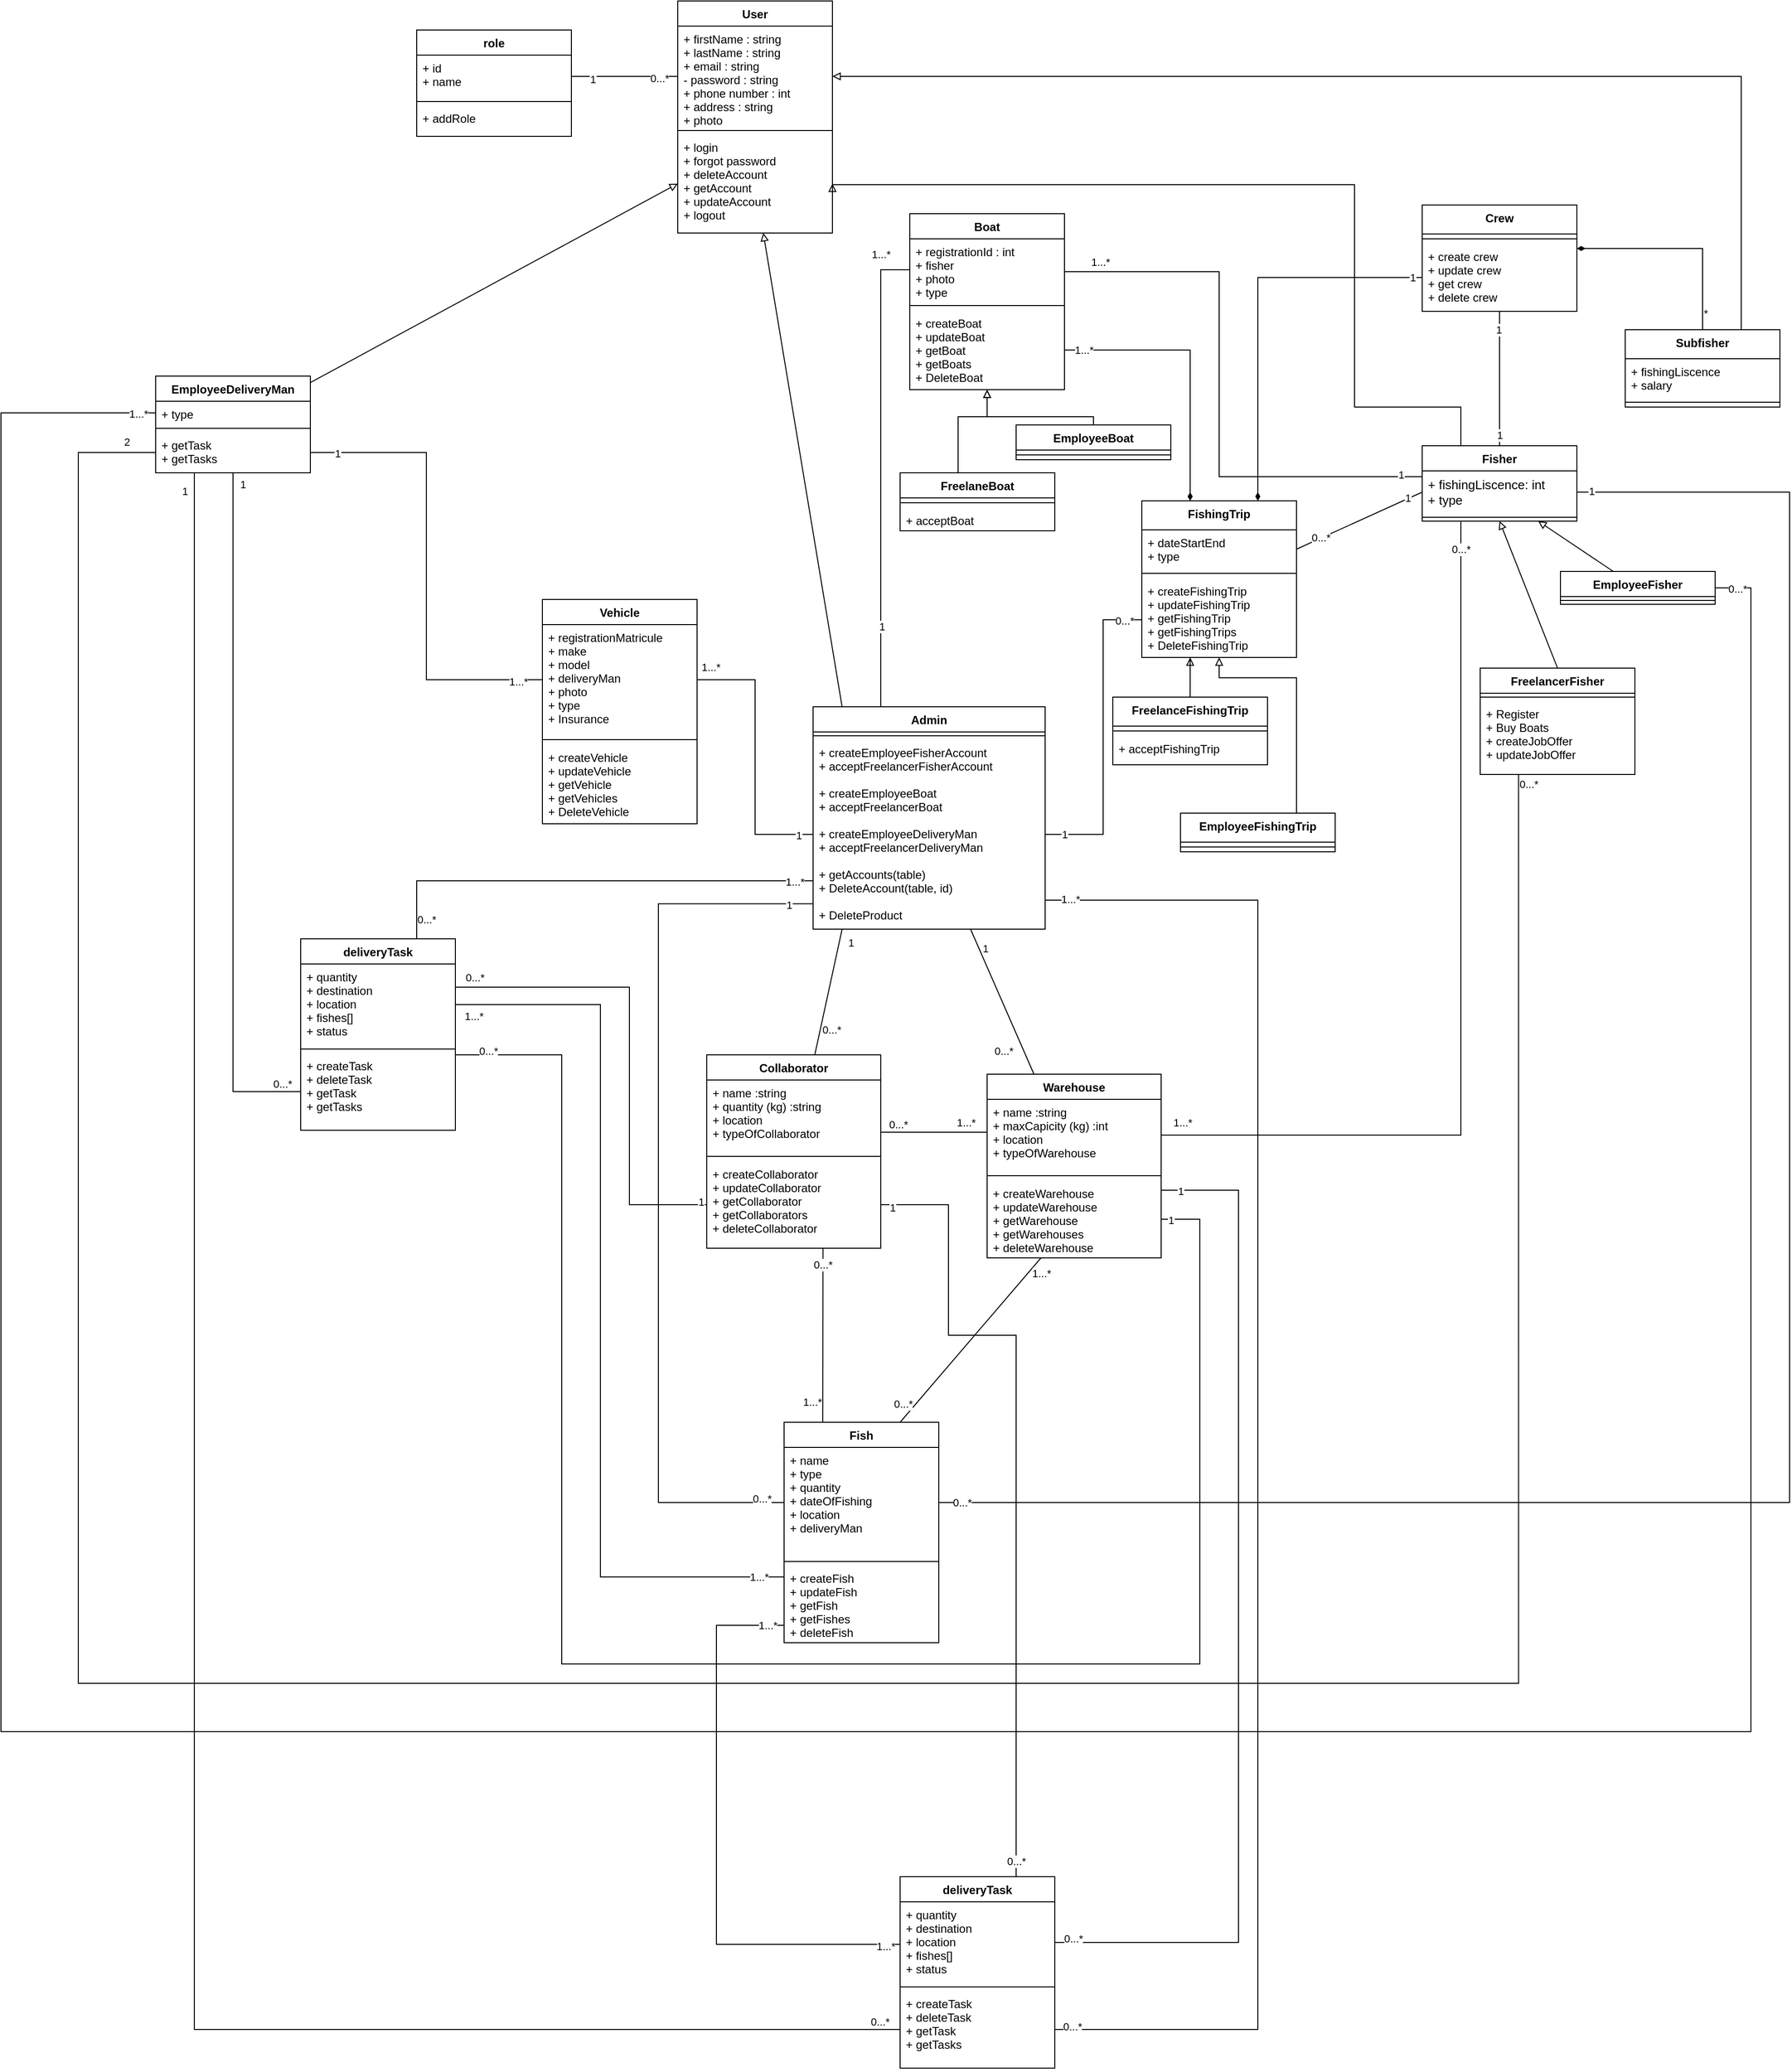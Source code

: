 <mxfile version="21.0.4" type="device"><diagram id="rtPBVK-4i9Te7z9ESPVo" name="Page-1"><mxGraphModel dx="1951" dy="2841" grid="1" gridSize="10" guides="1" tooltips="1" connect="1" arrows="1" fold="1" page="1" pageScale="1" pageWidth="850" pageHeight="1100" math="0" shadow="0"><root><mxCell id="0"/><mxCell id="1" parent="0"/><mxCell id="hC7uEPCW2UwvnSDhNTFG-4" style="rounded=0;orthogonalLoop=1;jettySize=auto;html=1;exitX=0.25;exitY=0;exitDx=0;exitDy=0;entryX=0.668;entryY=1.006;entryDx=0;entryDy=0;entryPerimeter=0;endArrow=none;endFill=0;" parent="1" source="hC7uEPCW2UwvnSDhNTFG-7" target="hC7uEPCW2UwvnSDhNTFG-99" edge="1"><mxGeometry relative="1" as="geometry"/></mxCell><mxCell id="hC7uEPCW2UwvnSDhNTFG-5" value="1...*" style="edgeLabel;html=1;align=center;verticalAlign=middle;resizable=0;points=[];" parent="hC7uEPCW2UwvnSDhNTFG-4" vertex="1" connectable="0"><mxGeometry x="-0.827" y="-2" relative="1" as="geometry"><mxPoint x="-13" y="-6" as="offset"/></mxGeometry></mxCell><mxCell id="hC7uEPCW2UwvnSDhNTFG-6" value="0...*" style="edgeLabel;html=1;align=center;verticalAlign=middle;resizable=0;points=[];" parent="hC7uEPCW2UwvnSDhNTFG-4" vertex="1" connectable="0"><mxGeometry x="0.82" y="-1" relative="1" as="geometry"><mxPoint x="-1" as="offset"/></mxGeometry></mxCell><mxCell id="hC7uEPCW2UwvnSDhNTFG-7" value="Fish" style="swimlane;fontStyle=1;align=center;verticalAlign=top;childLayout=stackLayout;horizontal=1;startSize=26;horizontalStack=0;resizeParent=1;resizeParentMax=0;resizeLast=0;collapsible=1;marginBottom=0;" parent="1" vertex="1"><mxGeometry x="210" y="-550" width="160" height="228" as="geometry"/></mxCell><mxCell id="hC7uEPCW2UwvnSDhNTFG-8" value="+ name&#10;+ type&#10;+ quantity&#10;+ dateOfFishing&#10;+ location&#10;+ deliveryMan" style="text;strokeColor=none;fillColor=none;align=left;verticalAlign=top;spacingLeft=4;spacingRight=4;overflow=hidden;rotatable=0;points=[[0,0.5],[1,0.5]];portConstraint=eastwest;" parent="hC7uEPCW2UwvnSDhNTFG-7" vertex="1"><mxGeometry y="26" width="160" height="114" as="geometry"/></mxCell><mxCell id="hC7uEPCW2UwvnSDhNTFG-9" value="" style="line;strokeWidth=1;fillColor=none;align=left;verticalAlign=middle;spacingTop=-1;spacingLeft=3;spacingRight=3;rotatable=0;labelPosition=right;points=[];portConstraint=eastwest;strokeColor=inherit;" parent="hC7uEPCW2UwvnSDhNTFG-7" vertex="1"><mxGeometry y="140" width="160" height="8" as="geometry"/></mxCell><mxCell id="hC7uEPCW2UwvnSDhNTFG-10" value="+ createFish&#10;+ updateFish&#10;+ getFish&#10;+ getFishes&#10;+ deleteFish" style="text;strokeColor=none;fillColor=none;align=left;verticalAlign=top;spacingLeft=4;spacingRight=4;overflow=hidden;rotatable=0;points=[[0,0.5],[1,0.5]];portConstraint=eastwest;" parent="hC7uEPCW2UwvnSDhNTFG-7" vertex="1"><mxGeometry y="148" width="160" height="80" as="geometry"/></mxCell><mxCell id="hC7uEPCW2UwvnSDhNTFG-11" style="rounded=0;orthogonalLoop=1;jettySize=auto;elbow=vertical;html=1;endArrow=block;endFill=0;entryX=1;entryY=0.5;entryDx=0;entryDy=0;exitX=0.25;exitY=0;exitDx=0;exitDy=0;edgeStyle=orthogonalEdgeStyle;" parent="1" source="hC7uEPCW2UwvnSDhNTFG-18" target="hC7uEPCW2UwvnSDhNTFG-66" edge="1"><mxGeometry relative="1" as="geometry"><mxPoint x="560" y="-130" as="targetPoint"/><Array as="points"><mxPoint x="910" y="-1600"/><mxPoint x="800" y="-1600"/><mxPoint x="800" y="-1830"/><mxPoint x="260" y="-1830"/></Array></mxGeometry></mxCell><mxCell id="hC7uEPCW2UwvnSDhNTFG-12" style="edgeStyle=orthogonalEdgeStyle;rounded=0;orthogonalLoop=1;jettySize=auto;html=1;exitX=0.5;exitY=0;exitDx=0;exitDy=0;endArrow=none;endFill=0;" parent="1" source="hC7uEPCW2UwvnSDhNTFG-18" target="hC7uEPCW2UwvnSDhNTFG-163" edge="1"><mxGeometry relative="1" as="geometry"><Array as="points"><mxPoint x="950" y="-1670"/><mxPoint x="950" y="-1670"/></Array></mxGeometry></mxCell><mxCell id="hC7uEPCW2UwvnSDhNTFG-13" value="1" style="edgeLabel;html=1;align=center;verticalAlign=middle;resizable=0;points=[];" parent="hC7uEPCW2UwvnSDhNTFG-12" vertex="1" connectable="0"><mxGeometry x="0.885" y="1" relative="1" as="geometry"><mxPoint y="11" as="offset"/></mxGeometry></mxCell><mxCell id="hC7uEPCW2UwvnSDhNTFG-14" value="1" style="edgeLabel;html=1;align=center;verticalAlign=middle;resizable=0;points=[];" parent="hC7uEPCW2UwvnSDhNTFG-12" vertex="1" connectable="0"><mxGeometry x="-0.841" relative="1" as="geometry"><mxPoint as="offset"/></mxGeometry></mxCell><mxCell id="hC7uEPCW2UwvnSDhNTFG-15" style="edgeStyle=orthogonalEdgeStyle;rounded=0;orthogonalLoop=1;jettySize=auto;html=1;exitX=0.25;exitY=1;exitDx=0;exitDy=0;entryX=1;entryY=0.5;entryDx=0;entryDy=0;endArrow=none;endFill=0;" parent="1" source="hC7uEPCW2UwvnSDhNTFG-18" target="hC7uEPCW2UwvnSDhNTFG-91" edge="1"><mxGeometry relative="1" as="geometry"><mxPoint x="810" y="-910" as="targetPoint"/></mxGeometry></mxCell><mxCell id="hC7uEPCW2UwvnSDhNTFG-16" value="0...*" style="edgeLabel;html=1;align=center;verticalAlign=middle;resizable=0;points=[];" parent="hC7uEPCW2UwvnSDhNTFG-15" vertex="1" connectable="0"><mxGeometry x="-0.942" relative="1" as="geometry"><mxPoint y="1" as="offset"/></mxGeometry></mxCell><mxCell id="hC7uEPCW2UwvnSDhNTFG-17" value="1...*" style="edgeLabel;html=1;align=center;verticalAlign=middle;resizable=0;points=[];" parent="hC7uEPCW2UwvnSDhNTFG-15" vertex="1" connectable="0"><mxGeometry x="0.974" y="-2" relative="1" as="geometry"><mxPoint x="9" y="-11" as="offset"/></mxGeometry></mxCell><mxCell id="hC7uEPCW2UwvnSDhNTFG-18" value="Fisher" style="swimlane;fontStyle=1;align=center;verticalAlign=top;childLayout=stackLayout;horizontal=1;startSize=26;horizontalStack=0;resizeParent=1;resizeParentMax=0;resizeLast=0;collapsible=1;marginBottom=0;" parent="1" vertex="1"><mxGeometry x="870" y="-1560" width="160" height="78" as="geometry"/></mxCell><mxCell id="hC7uEPCW2UwvnSDhNTFG-19" value="+ fishingLiscence: int&#10;+ type " style="text;strokeColor=none;fillColor=none;align=left;verticalAlign=top;spacingLeft=4;spacingRight=4;overflow=hidden;rotatable=0;points=[[0,0.5],[1,0.5]];portConstraint=eastwest;fontSize=13;" parent="hC7uEPCW2UwvnSDhNTFG-18" vertex="1"><mxGeometry y="26" width="160" height="44" as="geometry"/></mxCell><mxCell id="hC7uEPCW2UwvnSDhNTFG-20" value="" style="line;strokeWidth=1;fillColor=none;align=left;verticalAlign=middle;spacingTop=-1;spacingLeft=3;spacingRight=3;rotatable=0;labelPosition=right;points=[];portConstraint=eastwest;strokeColor=inherit;" parent="hC7uEPCW2UwvnSDhNTFG-18" vertex="1"><mxGeometry y="70" width="160" height="8" as="geometry"/></mxCell><mxCell id="hC7uEPCW2UwvnSDhNTFG-21" style="rounded=0;orthogonalLoop=1;jettySize=auto;html=1;entryX=0.5;entryY=1;entryDx=0;entryDy=0;exitX=0.5;exitY=0;exitDx=0;exitDy=0;elbow=vertical;endArrow=block;endFill=0;" parent="1" source="hC7uEPCW2UwvnSDhNTFG-25" target="hC7uEPCW2UwvnSDhNTFG-18" edge="1"><mxGeometry relative="1" as="geometry"><mxPoint x="1093.36" y="-1191.37" as="targetPoint"/></mxGeometry></mxCell><mxCell id="hC7uEPCW2UwvnSDhNTFG-25" value="FreelancerFisher" style="swimlane;fontStyle=1;align=center;verticalAlign=top;childLayout=stackLayout;horizontal=1;startSize=26;horizontalStack=0;resizeParent=1;resizeParentMax=0;resizeLast=0;collapsible=1;marginBottom=0;" parent="1" vertex="1"><mxGeometry x="930" y="-1330" width="160" height="110" as="geometry"/></mxCell><mxCell id="hC7uEPCW2UwvnSDhNTFG-26" value="" style="line;strokeWidth=1;fillColor=none;align=left;verticalAlign=middle;spacingTop=-1;spacingLeft=3;spacingRight=3;rotatable=0;labelPosition=right;points=[];portConstraint=eastwest;strokeColor=inherit;" parent="hC7uEPCW2UwvnSDhNTFG-25" vertex="1"><mxGeometry y="26" width="160" height="8" as="geometry"/></mxCell><mxCell id="hC7uEPCW2UwvnSDhNTFG-27" value="+ Register&#10;+ Buy Boats&#10;+ createJobOffer&#10;+ updateJobOffer" style="text;strokeColor=none;fillColor=none;align=left;verticalAlign=top;spacingLeft=4;spacingRight=4;overflow=hidden;rotatable=0;points=[[0,0.5],[1,0.5]];portConstraint=eastwest;" parent="hC7uEPCW2UwvnSDhNTFG-25" vertex="1"><mxGeometry y="34" width="160" height="76" as="geometry"/></mxCell><mxCell id="hC7uEPCW2UwvnSDhNTFG-28" style="rounded=0;orthogonalLoop=1;jettySize=auto;html=1;entryX=0.75;entryY=1;entryDx=0;entryDy=0;elbow=vertical;endArrow=block;endFill=0;" parent="1" source="hC7uEPCW2UwvnSDhNTFG-32" target="hC7uEPCW2UwvnSDhNTFG-18" edge="1"><mxGeometry relative="1" as="geometry"><mxPoint x="853.76" y="20.9" as="targetPoint"/></mxGeometry></mxCell><mxCell id="hC7uEPCW2UwvnSDhNTFG-29" style="edgeStyle=orthogonalEdgeStyle;rounded=0;orthogonalLoop=1;jettySize=auto;html=1;exitX=1;exitY=0.5;exitDx=0;exitDy=0;entryX=0;entryY=0.5;entryDx=0;entryDy=0;endArrow=none;endFill=0;" parent="1" source="hC7uEPCW2UwvnSDhNTFG-32" target="hC7uEPCW2UwvnSDhNTFG-36" edge="1"><mxGeometry relative="1" as="geometry"><Array as="points"><mxPoint x="1210" y="-1413"/><mxPoint x="1210" y="-230"/><mxPoint x="-600" y="-230"/><mxPoint x="-600" y="-1594"/></Array></mxGeometry></mxCell><mxCell id="hC7uEPCW2UwvnSDhNTFG-30" value="1...*" style="edgeLabel;html=1;align=center;verticalAlign=middle;resizable=0;points=[];" parent="hC7uEPCW2UwvnSDhNTFG-29" vertex="1" connectable="0"><mxGeometry x="0.992" y="-1" relative="1" as="geometry"><mxPoint as="offset"/></mxGeometry></mxCell><mxCell id="hC7uEPCW2UwvnSDhNTFG-31" value="0...*" style="edgeLabel;html=1;align=center;verticalAlign=middle;resizable=0;points=[];" parent="hC7uEPCW2UwvnSDhNTFG-29" vertex="1" connectable="0"><mxGeometry x="-0.99" y="-1" relative="1" as="geometry"><mxPoint as="offset"/></mxGeometry></mxCell><mxCell id="hC7uEPCW2UwvnSDhNTFG-32" value="EmployeeFisher" style="swimlane;fontStyle=1;align=center;verticalAlign=top;childLayout=stackLayout;horizontal=1;startSize=26;horizontalStack=0;resizeParent=1;resizeParentMax=0;resizeLast=0;collapsible=1;marginBottom=0;" parent="1" vertex="1"><mxGeometry x="1013" y="-1430" width="160" height="34" as="geometry"/></mxCell><mxCell id="hC7uEPCW2UwvnSDhNTFG-33" value="" style="line;strokeWidth=1;fillColor=none;align=left;verticalAlign=middle;spacingTop=-1;spacingLeft=3;spacingRight=3;rotatable=0;labelPosition=right;points=[];portConstraint=eastwest;strokeColor=inherit;" parent="hC7uEPCW2UwvnSDhNTFG-32" vertex="1"><mxGeometry y="26" width="160" height="8" as="geometry"/></mxCell><mxCell id="hC7uEPCW2UwvnSDhNTFG-34" style="edgeStyle=none;rounded=0;orthogonalLoop=1;jettySize=auto;html=1;endArrow=block;endFill=0;elbow=vertical;entryX=0;entryY=0.5;entryDx=0;entryDy=0;" parent="1" source="hC7uEPCW2UwvnSDhNTFG-35" target="hC7uEPCW2UwvnSDhNTFG-66" edge="1"><mxGeometry relative="1" as="geometry"><mxPoint x="350" y="-150" as="targetPoint"/></mxGeometry></mxCell><mxCell id="hC7uEPCW2UwvnSDhNTFG-35" value="EmployeeDeliveryMan" style="swimlane;fontStyle=1;align=center;verticalAlign=top;childLayout=stackLayout;horizontal=1;startSize=26;horizontalStack=0;resizeParent=1;resizeParentMax=0;resizeLast=0;collapsible=1;marginBottom=0;" parent="1" vertex="1"><mxGeometry x="-440" y="-1632" width="160" height="100" as="geometry"/></mxCell><mxCell id="hC7uEPCW2UwvnSDhNTFG-36" value="+ type" style="text;strokeColor=none;fillColor=none;align=left;verticalAlign=top;spacingLeft=4;spacingRight=4;overflow=hidden;rotatable=0;points=[[0,0.5],[1,0.5]];portConstraint=eastwest;" parent="hC7uEPCW2UwvnSDhNTFG-35" vertex="1"><mxGeometry y="26" width="160" height="24" as="geometry"/></mxCell><mxCell id="hC7uEPCW2UwvnSDhNTFG-37" value="" style="line;strokeWidth=1;fillColor=none;align=left;verticalAlign=middle;spacingTop=-1;spacingLeft=3;spacingRight=3;rotatable=0;labelPosition=right;points=[];portConstraint=eastwest;strokeColor=inherit;" parent="hC7uEPCW2UwvnSDhNTFG-35" vertex="1"><mxGeometry y="50" width="160" height="8" as="geometry"/></mxCell><mxCell id="hC7uEPCW2UwvnSDhNTFG-38" value="+ getTask&#10;+ getTasks&#10;" style="text;strokeColor=none;fillColor=none;align=left;verticalAlign=top;spacingLeft=4;spacingRight=4;overflow=hidden;rotatable=0;points=[[0,0.5],[1,0.5]];portConstraint=eastwest;" parent="hC7uEPCW2UwvnSDhNTFG-35" vertex="1"><mxGeometry y="58" width="160" height="42" as="geometry"/></mxCell><mxCell id="hC7uEPCW2UwvnSDhNTFG-47" style="rounded=0;orthogonalLoop=1;jettySize=auto;html=1;endArrow=block;endFill=0;" parent="1" source="hC7uEPCW2UwvnSDhNTFG-51" target="hC7uEPCW2UwvnSDhNTFG-66" edge="1"><mxGeometry relative="1" as="geometry"><Array as="points"><mxPoint x="270" y="-1290"/></Array></mxGeometry></mxCell><mxCell id="hC7uEPCW2UwvnSDhNTFG-48" style="rounded=0;orthogonalLoop=1;jettySize=auto;html=1;entryX=0;entryY=0.5;entryDx=0;entryDy=0;endArrow=none;endFill=0;edgeStyle=elbowEdgeStyle;" parent="1" source="hC7uEPCW2UwvnSDhNTFG-51" target="hC7uEPCW2UwvnSDhNTFG-68" edge="1"><mxGeometry relative="1" as="geometry"><mxPoint x="480" y="-1330" as="targetPoint"/><Array as="points"><mxPoint x="310" y="-1710"/><mxPoint x="320" y="-1390"/></Array></mxGeometry></mxCell><mxCell id="hC7uEPCW2UwvnSDhNTFG-49" value="1...*" style="edgeLabel;html=1;align=center;verticalAlign=middle;resizable=0;points=[];" parent="hC7uEPCW2UwvnSDhNTFG-48" vertex="1" connectable="0"><mxGeometry x="0.629" y="3" relative="1" as="geometry"><mxPoint x="3" y="-76" as="offset"/></mxGeometry></mxCell><mxCell id="hC7uEPCW2UwvnSDhNTFG-50" value="1" style="edgeLabel;html=1;align=center;verticalAlign=middle;resizable=0;points=[];" parent="hC7uEPCW2UwvnSDhNTFG-48" vertex="1" connectable="0"><mxGeometry x="-0.653" y="-1" relative="1" as="geometry"><mxPoint as="offset"/></mxGeometry></mxCell><mxCell id="hC7uEPCW2UwvnSDhNTFG-51" value="Admin" style="swimlane;fontStyle=1;align=center;verticalAlign=top;childLayout=stackLayout;horizontal=1;startSize=26;horizontalStack=0;resizeParent=1;resizeParentMax=0;resizeLast=0;collapsible=1;marginBottom=0;" parent="1" vertex="1"><mxGeometry x="240" y="-1290" width="240" height="230" as="geometry"/></mxCell><mxCell id="hC7uEPCW2UwvnSDhNTFG-52" value="" style="line;strokeWidth=1;fillColor=none;align=left;verticalAlign=middle;spacingTop=-1;spacingLeft=3;spacingRight=3;rotatable=0;labelPosition=right;points=[];portConstraint=eastwest;strokeColor=inherit;" parent="hC7uEPCW2UwvnSDhNTFG-51" vertex="1"><mxGeometry y="26" width="240" height="8" as="geometry"/></mxCell><mxCell id="hC7uEPCW2UwvnSDhNTFG-53" value="+ createEmployeeFisherAccount&#10;+ acceptFreelancerFisherAccount&#10;&#10;+ createEmployeeBoat&#10;+ acceptFreelancerBoat&#10;&#10;+ createEmployeeDeliveryMan&#10;+ acceptFreelancerDeliveryMan&#10;&#10;+ getAccounts(table)&#10;+ DeleteAccount(table, id)&#10;&#10;+ DeleteProduct&#10;" style="text;strokeColor=none;fillColor=none;align=left;verticalAlign=top;spacingLeft=4;spacingRight=4;overflow=hidden;rotatable=0;points=[[0,0.5],[1,0.5]];portConstraint=eastwest;" parent="hC7uEPCW2UwvnSDhNTFG-51" vertex="1"><mxGeometry y="34" width="240" height="196" as="geometry"/></mxCell><mxCell id="hC7uEPCW2UwvnSDhNTFG-62" style="edgeStyle=orthogonalEdgeStyle;rounded=0;orthogonalLoop=1;jettySize=auto;html=1;exitX=0.75;exitY=0;exitDx=0;exitDy=0;entryX=1;entryY=0.5;entryDx=0;entryDy=0;endArrow=block;endFill=0;" parent="1" source="hC7uEPCW2UwvnSDhNTFG-164" target="hC7uEPCW2UwvnSDhNTFG-64" edge="1"><mxGeometry relative="1" as="geometry"><Array as="points"><mxPoint x="1200" y="-1942"/></Array></mxGeometry></mxCell><mxCell id="hC7uEPCW2UwvnSDhNTFG-63" value="User" style="swimlane;fontStyle=1;align=center;verticalAlign=top;childLayout=stackLayout;horizontal=1;startSize=26;horizontalStack=0;resizeParent=1;resizeParentMax=0;resizeLast=0;collapsible=1;marginBottom=0;" parent="1" vertex="1"><mxGeometry x="100" y="-2020" width="160" height="240" as="geometry"/></mxCell><mxCell id="hC7uEPCW2UwvnSDhNTFG-64" value="+ firstName : string&#10;+ lastName : string&#10;+ email : string&#10;- password : string&#10;+ phone number : int&#10;+ address : string&#10;+ photo" style="text;strokeColor=none;fillColor=none;align=left;verticalAlign=top;spacingLeft=4;spacingRight=4;overflow=hidden;rotatable=0;points=[[0,0.5],[1,0.5]];portConstraint=eastwest;" parent="hC7uEPCW2UwvnSDhNTFG-63" vertex="1"><mxGeometry y="26" width="160" height="104" as="geometry"/></mxCell><mxCell id="hC7uEPCW2UwvnSDhNTFG-65" value="" style="line;strokeWidth=1;fillColor=none;align=left;verticalAlign=middle;spacingTop=-1;spacingLeft=3;spacingRight=3;rotatable=0;labelPosition=right;points=[];portConstraint=eastwest;strokeColor=inherit;" parent="hC7uEPCW2UwvnSDhNTFG-63" vertex="1"><mxGeometry y="130" width="160" height="8" as="geometry"/></mxCell><mxCell id="hC7uEPCW2UwvnSDhNTFG-66" value="+ login&#10;+ forgot password&#10;+ deleteAccount&#10;+ getAccount&#10;+ updateAccount&#10;+ logout" style="text;strokeColor=none;fillColor=none;align=left;verticalAlign=top;spacingLeft=4;spacingRight=4;overflow=hidden;rotatable=0;points=[[0,0.5],[1,0.5]];portConstraint=eastwest;" parent="hC7uEPCW2UwvnSDhNTFG-63" vertex="1"><mxGeometry y="138" width="160" height="102" as="geometry"/></mxCell><mxCell id="hC7uEPCW2UwvnSDhNTFG-67" value="Boat" style="swimlane;fontStyle=1;align=center;verticalAlign=top;childLayout=stackLayout;horizontal=1;startSize=26;horizontalStack=0;resizeParent=1;resizeParentMax=0;resizeLast=0;collapsible=1;marginBottom=0;" parent="1" vertex="1"><mxGeometry x="340" y="-1800" width="160" height="182" as="geometry"><mxRectangle x="500" y="-190" width="70" height="30" as="alternateBounds"/></mxGeometry></mxCell><mxCell id="hC7uEPCW2UwvnSDhNTFG-68" value="+ registrationId : int&#10;+ fisher&#10;+ photo&#10;+ type " style="text;strokeColor=none;fillColor=none;align=left;verticalAlign=top;spacingLeft=4;spacingRight=4;overflow=hidden;rotatable=0;points=[[0,0.5],[1,0.5]];portConstraint=eastwest;" parent="hC7uEPCW2UwvnSDhNTFG-67" vertex="1"><mxGeometry y="26" width="160" height="64" as="geometry"/></mxCell><mxCell id="hC7uEPCW2UwvnSDhNTFG-69" value="" style="line;strokeWidth=1;fillColor=none;align=left;verticalAlign=middle;spacingTop=-1;spacingLeft=3;spacingRight=3;rotatable=0;labelPosition=right;points=[];portConstraint=eastwest;strokeColor=inherit;" parent="hC7uEPCW2UwvnSDhNTFG-67" vertex="1"><mxGeometry y="90" width="160" height="10" as="geometry"/></mxCell><mxCell id="hC7uEPCW2UwvnSDhNTFG-70" value="+ createBoat&#10;+ updateBoat&#10;+ getBoat&#10;+ getBoats&#10;+ DeleteBoat" style="text;strokeColor=none;fillColor=none;align=left;verticalAlign=top;spacingLeft=4;spacingRight=4;overflow=hidden;rotatable=0;points=[[0,0.5],[1,0.5]];portConstraint=eastwest;" parent="hC7uEPCW2UwvnSDhNTFG-67" vertex="1"><mxGeometry y="100" width="160" height="82" as="geometry"/></mxCell><mxCell id="hC7uEPCW2UwvnSDhNTFG-71" value="Vehicle" style="swimlane;fontStyle=1;align=center;verticalAlign=top;childLayout=stackLayout;horizontal=1;startSize=26;horizontalStack=0;resizeParent=1;resizeParentMax=0;resizeLast=0;collapsible=1;marginBottom=0;" parent="1" vertex="1"><mxGeometry x="-40" y="-1401" width="160" height="232" as="geometry"><mxRectangle x="500" y="-190" width="70" height="30" as="alternateBounds"/></mxGeometry></mxCell><mxCell id="hC7uEPCW2UwvnSDhNTFG-72" value="+ registrationMatricule&#10;+ make&#10;+ model &#10;+ deliveryMan&#10;+ photo&#10;+ type&#10;+ Insurance" style="text;strokeColor=none;fillColor=none;align=left;verticalAlign=top;spacingLeft=4;spacingRight=4;overflow=hidden;rotatable=0;points=[[0,0.5],[1,0.5]];portConstraint=eastwest;" parent="hC7uEPCW2UwvnSDhNTFG-71" vertex="1"><mxGeometry y="26" width="160" height="114" as="geometry"/></mxCell><mxCell id="hC7uEPCW2UwvnSDhNTFG-73" value="" style="line;strokeWidth=1;fillColor=none;align=left;verticalAlign=middle;spacingTop=-1;spacingLeft=3;spacingRight=3;rotatable=0;labelPosition=right;points=[];portConstraint=eastwest;strokeColor=inherit;" parent="hC7uEPCW2UwvnSDhNTFG-71" vertex="1"><mxGeometry y="140" width="160" height="10" as="geometry"/></mxCell><mxCell id="hC7uEPCW2UwvnSDhNTFG-74" value="+ createVehicle&#10;+ updateVehicle&#10;+ getVehicle&#10;+ getVehicles&#10;+ DeleteVehicle" style="text;strokeColor=none;fillColor=none;align=left;verticalAlign=top;spacingLeft=4;spacingRight=4;overflow=hidden;rotatable=0;points=[[0,0.5],[1,0.5]];portConstraint=eastwest;" parent="hC7uEPCW2UwvnSDhNTFG-71" vertex="1"><mxGeometry y="150" width="160" height="82" as="geometry"/></mxCell><mxCell id="hC7uEPCW2UwvnSDhNTFG-75" value="FishingTrip" style="swimlane;fontStyle=1;align=center;verticalAlign=top;childLayout=stackLayout;horizontal=1;startSize=30;horizontalStack=0;resizeParent=1;resizeParentMax=0;resizeLast=0;collapsible=1;marginBottom=0;" parent="1" vertex="1"><mxGeometry x="580" y="-1503" width="160" height="162" as="geometry"><mxRectangle x="500" y="-190" width="70" height="30" as="alternateBounds"/></mxGeometry></mxCell><mxCell id="hC7uEPCW2UwvnSDhNTFG-76" value="+ dateStartEnd&#10;+ type" style="text;strokeColor=none;fillColor=none;align=left;verticalAlign=top;spacingLeft=4;spacingRight=4;overflow=hidden;rotatable=0;points=[[0,0.5],[1,0.5]];portConstraint=eastwest;" parent="hC7uEPCW2UwvnSDhNTFG-75" vertex="1"><mxGeometry y="30" width="160" height="40" as="geometry"/></mxCell><mxCell id="hC7uEPCW2UwvnSDhNTFG-77" value="" style="line;strokeWidth=1;fillColor=none;align=left;verticalAlign=middle;spacingTop=-1;spacingLeft=3;spacingRight=3;rotatable=0;labelPosition=right;points=[];portConstraint=eastwest;strokeColor=inherit;" parent="hC7uEPCW2UwvnSDhNTFG-75" vertex="1"><mxGeometry y="70" width="160" height="10" as="geometry"/></mxCell><mxCell id="hC7uEPCW2UwvnSDhNTFG-78" value="+ createFishingTrip&#10;+ updateFishingTrip&#10;+ getFishingTrip&#10;+ getFishingTrips&#10;+ DeleteFishingTrip" style="text;strokeColor=none;fillColor=none;align=left;verticalAlign=top;spacingLeft=4;spacingRight=4;overflow=hidden;rotatable=0;points=[[0,0.5],[1,0.5]];portConstraint=eastwest;" parent="hC7uEPCW2UwvnSDhNTFG-75" vertex="1"><mxGeometry y="80" width="160" height="82" as="geometry"/></mxCell><mxCell id="hC7uEPCW2UwvnSDhNTFG-87" style="rounded=0;orthogonalLoop=1;jettySize=auto;html=1;endArrow=none;endFill=0;" parent="1" source="hC7uEPCW2UwvnSDhNTFG-90" target="hC7uEPCW2UwvnSDhNTFG-53" edge="1"><mxGeometry relative="1" as="geometry"/></mxCell><mxCell id="hC7uEPCW2UwvnSDhNTFG-88" value="0...*" style="edgeLabel;html=1;align=center;verticalAlign=middle;resizable=0;points=[];" parent="hC7uEPCW2UwvnSDhNTFG-87" vertex="1" connectable="0"><mxGeometry x="-0.669" y="-1" relative="1" as="geometry"><mxPoint x="-22" y="1" as="offset"/></mxGeometry></mxCell><mxCell id="hC7uEPCW2UwvnSDhNTFG-89" value="1" style="edgeLabel;html=1;align=center;verticalAlign=middle;resizable=0;points=[];" parent="hC7uEPCW2UwvnSDhNTFG-87" vertex="1" connectable="0"><mxGeometry x="0.75" relative="1" as="geometry"><mxPoint x="7" y="1" as="offset"/></mxGeometry></mxCell><mxCell id="hC7uEPCW2UwvnSDhNTFG-90" value="Warehouse" style="swimlane;fontStyle=1;align=center;verticalAlign=top;childLayout=stackLayout;horizontal=1;startSize=26;horizontalStack=0;resizeParent=1;resizeParentMax=0;resizeLast=0;collapsible=1;marginBottom=0;" parent="1" vertex="1"><mxGeometry x="420" y="-910" width="180" height="190" as="geometry"><mxRectangle x="500" y="-190" width="70" height="30" as="alternateBounds"/></mxGeometry></mxCell><mxCell id="hC7uEPCW2UwvnSDhNTFG-91" value="+ name :string&#10;+ maxCapicity (kg) :int&#10;+ location &#10;+ typeOfWarehouse" style="text;strokeColor=none;fillColor=none;align=left;verticalAlign=top;spacingLeft=4;spacingRight=4;overflow=hidden;rotatable=0;points=[[0,0.5],[1,0.5]];portConstraint=eastwest;" parent="hC7uEPCW2UwvnSDhNTFG-90" vertex="1"><mxGeometry y="26" width="180" height="74" as="geometry"/></mxCell><mxCell id="hC7uEPCW2UwvnSDhNTFG-92" value="" style="line;strokeWidth=1;fillColor=none;align=left;verticalAlign=middle;spacingTop=-1;spacingLeft=3;spacingRight=3;rotatable=0;labelPosition=right;points=[];portConstraint=eastwest;strokeColor=inherit;" parent="hC7uEPCW2UwvnSDhNTFG-90" vertex="1"><mxGeometry y="100" width="180" height="10" as="geometry"/></mxCell><mxCell id="hC7uEPCW2UwvnSDhNTFG-93" value="+ createWarehouse &#10;+ updateWarehouse &#10;+ getWarehouse &#10;+ getWarehouses &#10;+ deleteWarehouse" style="text;strokeColor=none;fillColor=none;align=left;verticalAlign=top;spacingLeft=4;spacingRight=4;overflow=hidden;rotatable=0;points=[[0,0.5],[1,0.5]];portConstraint=eastwest;" parent="hC7uEPCW2UwvnSDhNTFG-90" vertex="1"><mxGeometry y="110" width="180" height="80" as="geometry"/></mxCell><mxCell id="hC7uEPCW2UwvnSDhNTFG-94" style="rounded=0;orthogonalLoop=1;jettySize=auto;html=1;entryX=0.125;entryY=1;entryDx=0;entryDy=0;entryPerimeter=0;endArrow=none;endFill=0;endSize=6;" parent="1" source="hC7uEPCW2UwvnSDhNTFG-96" target="hC7uEPCW2UwvnSDhNTFG-53" edge="1"><mxGeometry relative="1" as="geometry"/></mxCell><mxCell id="hC7uEPCW2UwvnSDhNTFG-95" value="0...*" style="edgeLabel;html=1;align=center;verticalAlign=middle;resizable=0;points=[];" parent="hC7uEPCW2UwvnSDhNTFG-94" vertex="1" connectable="0"><mxGeometry x="-0.638" y="-1" relative="1" as="geometry"><mxPoint x="11" y="-3" as="offset"/></mxGeometry></mxCell><mxCell id="hC7uEPCW2UwvnSDhNTFG-96" value="Collaborator" style="swimlane;fontStyle=1;align=center;verticalAlign=top;childLayout=stackLayout;horizontal=1;startSize=26;horizontalStack=0;resizeParent=1;resizeParentMax=0;resizeLast=0;collapsible=1;marginBottom=0;" parent="1" vertex="1"><mxGeometry x="130" y="-930" width="180" height="200" as="geometry"><mxRectangle x="500" y="-190" width="70" height="30" as="alternateBounds"/></mxGeometry></mxCell><mxCell id="hC7uEPCW2UwvnSDhNTFG-97" value="+ name :string&#10;+ quantity (kg) :string&#10;+ location &#10;+ typeOfCollaborator&#10;" style="text;strokeColor=none;fillColor=none;align=left;verticalAlign=top;spacingLeft=4;spacingRight=4;overflow=hidden;rotatable=0;points=[[0,0.5],[1,0.5]];portConstraint=eastwest;" parent="hC7uEPCW2UwvnSDhNTFG-96" vertex="1"><mxGeometry y="26" width="180" height="74" as="geometry"/></mxCell><mxCell id="hC7uEPCW2UwvnSDhNTFG-98" value="" style="line;strokeWidth=1;fillColor=none;align=left;verticalAlign=middle;spacingTop=-1;spacingLeft=3;spacingRight=3;rotatable=0;labelPosition=right;points=[];portConstraint=eastwest;strokeColor=inherit;" parent="hC7uEPCW2UwvnSDhNTFG-96" vertex="1"><mxGeometry y="100" width="180" height="10" as="geometry"/></mxCell><mxCell id="hC7uEPCW2UwvnSDhNTFG-99" value="+ createCollaborator&#10;+ updateCollaborator&#10;+ getCollaborator&#10;+ getCollaborators&#10;+ deleteCollaborator&#10;" style="text;strokeColor=none;fillColor=none;align=left;verticalAlign=top;spacingLeft=4;spacingRight=4;overflow=hidden;rotatable=0;points=[[0,0.5],[1,0.5]];portConstraint=eastwest;" parent="hC7uEPCW2UwvnSDhNTFG-96" vertex="1"><mxGeometry y="110" width="180" height="90" as="geometry"/></mxCell><mxCell id="hC7uEPCW2UwvnSDhNTFG-100" value="1" style="edgeLabel;html=1;align=center;verticalAlign=middle;resizable=0;points=[];" parent="1" vertex="1" connectable="0"><mxGeometry x="319.999" y="-1040.001" as="geometry"><mxPoint x="-41" y="-6" as="offset"/></mxGeometry></mxCell><mxCell id="hC7uEPCW2UwvnSDhNTFG-101" style="rounded=0;orthogonalLoop=1;jettySize=auto;html=1;entryX=0.75;entryY=0;entryDx=0;entryDy=0;endArrow=none;endFill=0;" parent="1" source="hC7uEPCW2UwvnSDhNTFG-93" target="hC7uEPCW2UwvnSDhNTFG-7" edge="1"><mxGeometry relative="1" as="geometry"><mxPoint x="243.333" y="-790.0" as="sourcePoint"/></mxGeometry></mxCell><mxCell id="hC7uEPCW2UwvnSDhNTFG-102" value="1...*" style="edgeLabel;html=1;align=center;verticalAlign=middle;resizable=0;points=[];" parent="hC7uEPCW2UwvnSDhNTFG-101" vertex="1" connectable="0"><mxGeometry x="-0.818" relative="1" as="geometry"><mxPoint x="13" as="offset"/></mxGeometry></mxCell><mxCell id="hC7uEPCW2UwvnSDhNTFG-103" value="0...*" style="edgeLabel;html=1;align=center;verticalAlign=middle;resizable=0;points=[];" parent="hC7uEPCW2UwvnSDhNTFG-101" vertex="1" connectable="0"><mxGeometry x="0.785" y="-1" relative="1" as="geometry"><mxPoint x="-12" as="offset"/></mxGeometry></mxCell><mxCell id="hC7uEPCW2UwvnSDhNTFG-104" style="edgeStyle=orthogonalEdgeStyle;rounded=0;orthogonalLoop=1;jettySize=auto;html=1;exitX=1;exitY=0.5;exitDx=0;exitDy=0;entryX=1;entryY=0.5;entryDx=0;entryDy=0;endArrow=none;endFill=0;" parent="1" source="hC7uEPCW2UwvnSDhNTFG-19" target="hC7uEPCW2UwvnSDhNTFG-8" edge="1"><mxGeometry relative="1" as="geometry"><Array as="points"><mxPoint x="1250" y="-1512"/><mxPoint x="1250" y="-467"/></Array></mxGeometry></mxCell><mxCell id="hC7uEPCW2UwvnSDhNTFG-105" value="0...*" style="edgeLabel;html=1;align=center;verticalAlign=middle;resizable=0;points=[];" parent="hC7uEPCW2UwvnSDhNTFG-104" vertex="1" connectable="0"><mxGeometry x="0.978" relative="1" as="geometry"><mxPoint as="offset"/></mxGeometry></mxCell><mxCell id="hC7uEPCW2UwvnSDhNTFG-106" value="1" style="edgeLabel;html=1;align=center;verticalAlign=middle;resizable=0;points=[];" parent="hC7uEPCW2UwvnSDhNTFG-104" vertex="1" connectable="0"><mxGeometry x="-0.978" y="-2" relative="1" as="geometry"><mxPoint x="-9" y="-3" as="offset"/></mxGeometry></mxCell><mxCell id="hC7uEPCW2UwvnSDhNTFG-110" style="edgeStyle=orthogonalEdgeStyle;rounded=0;orthogonalLoop=1;jettySize=auto;html=1;exitX=1;exitY=0.5;exitDx=0;exitDy=0;entryX=0;entryY=0.5;entryDx=0;entryDy=0;endArrow=none;endFill=0;" parent="1" source="hC7uEPCW2UwvnSDhNTFG-72" target="hC7uEPCW2UwvnSDhNTFG-53" edge="1"><mxGeometry relative="1" as="geometry"/></mxCell><mxCell id="hC7uEPCW2UwvnSDhNTFG-111" value="1...*" style="edgeLabel;html=1;align=center;verticalAlign=middle;resizable=0;points=[];" parent="hC7uEPCW2UwvnSDhNTFG-110" vertex="1" connectable="0"><mxGeometry x="-0.92" y="-1" relative="1" as="geometry"><mxPoint x="3" y="-14" as="offset"/></mxGeometry></mxCell><mxCell id="hC7uEPCW2UwvnSDhNTFG-112" value="1" style="edgeLabel;html=1;align=center;verticalAlign=middle;resizable=0;points=[];" parent="hC7uEPCW2UwvnSDhNTFG-110" vertex="1" connectable="0"><mxGeometry x="0.892" y="-1" relative="1" as="geometry"><mxPoint as="offset"/></mxGeometry></mxCell><mxCell id="hC7uEPCW2UwvnSDhNTFG-113" style="edgeStyle=orthogonalEdgeStyle;rounded=0;orthogonalLoop=1;jettySize=auto;html=1;exitX=0;exitY=0.5;exitDx=0;exitDy=0;entryX=1;entryY=0.5;entryDx=0;entryDy=0;endArrow=none;endFill=0;" parent="1" source="hC7uEPCW2UwvnSDhNTFG-72" target="hC7uEPCW2UwvnSDhNTFG-38" edge="1"><mxGeometry relative="1" as="geometry"/></mxCell><mxCell id="hC7uEPCW2UwvnSDhNTFG-114" value="1" style="edgeLabel;html=1;align=center;verticalAlign=middle;resizable=0;points=[];" parent="hC7uEPCW2UwvnSDhNTFG-113" vertex="1" connectable="0"><mxGeometry x="0.879" y="1" relative="1" as="geometry"><mxPoint x="-1" as="offset"/></mxGeometry></mxCell><mxCell id="hC7uEPCW2UwvnSDhNTFG-115" value="1...*" style="edgeLabel;html=1;align=center;verticalAlign=middle;resizable=0;points=[];" parent="hC7uEPCW2UwvnSDhNTFG-113" vertex="1" connectable="0"><mxGeometry x="-0.893" y="2" relative="1" as="geometry"><mxPoint as="offset"/></mxGeometry></mxCell><mxCell id="hC7uEPCW2UwvnSDhNTFG-119" style="edgeStyle=orthogonalEdgeStyle;rounded=0;orthogonalLoop=1;jettySize=auto;html=1;endArrow=none;endFill=0;exitX=1;exitY=0.5;exitDx=0;exitDy=0;" parent="1" target="hC7uEPCW2UwvnSDhNTFG-19" edge="1"><mxGeometry relative="1" as="geometry"><Array as="points"><mxPoint x="660" y="-1740"/><mxPoint x="660" y="-1528"/></Array><mxPoint x="500" y="-1739.98" as="sourcePoint"/><mxPoint x="760" y="-1527.98" as="targetPoint"/></mxGeometry></mxCell><mxCell id="hC7uEPCW2UwvnSDhNTFG-120" value="1...*" style="edgeLabel;html=1;align=center;verticalAlign=middle;resizable=0;points=[];" parent="hC7uEPCW2UwvnSDhNTFG-119" vertex="1" connectable="0"><mxGeometry x="-0.92" y="2" relative="1" as="geometry"><mxPoint x="13" y="-8" as="offset"/></mxGeometry></mxCell><mxCell id="hC7uEPCW2UwvnSDhNTFG-121" value="1" style="edgeLabel;html=1;align=center;verticalAlign=middle;resizable=0;points=[];" parent="hC7uEPCW2UwvnSDhNTFG-119" vertex="1" connectable="0"><mxGeometry x="0.947" relative="1" as="geometry"><mxPoint x="-7" y="-2" as="offset"/></mxGeometry></mxCell><mxCell id="hC7uEPCW2UwvnSDhNTFG-122" style="edgeStyle=orthogonalEdgeStyle;rounded=0;orthogonalLoop=1;jettySize=auto;html=1;exitX=1;exitY=0.5;exitDx=0;exitDy=0;entryX=0;entryY=0.5;entryDx=0;entryDy=0;endArrow=none;endFill=0;" parent="1" source="hC7uEPCW2UwvnSDhNTFG-53" target="hC7uEPCW2UwvnSDhNTFG-78" edge="1"><mxGeometry relative="1" as="geometry"><Array as="points"><mxPoint x="540" y="-1158"/><mxPoint x="540" y="-1380"/><mxPoint x="580" y="-1380"/></Array></mxGeometry></mxCell><mxCell id="hC7uEPCW2UwvnSDhNTFG-123" value="0...*" style="edgeLabel;html=1;align=center;verticalAlign=middle;resizable=0;points=[];" parent="hC7uEPCW2UwvnSDhNTFG-122" vertex="1" connectable="0"><mxGeometry x="0.874" y="-1" relative="1" as="geometry"><mxPoint as="offset"/></mxGeometry></mxCell><mxCell id="hC7uEPCW2UwvnSDhNTFG-124" value="1" style="edgeLabel;html=1;align=center;verticalAlign=middle;resizable=0;points=[];" parent="hC7uEPCW2UwvnSDhNTFG-122" vertex="1" connectable="0"><mxGeometry x="-0.875" relative="1" as="geometry"><mxPoint x="-1" as="offset"/></mxGeometry></mxCell><mxCell id="hC7uEPCW2UwvnSDhNTFG-125" style="rounded=0;orthogonalLoop=1;jettySize=auto;html=1;endArrow=none;endFill=0;exitX=1;exitY=0.5;exitDx=0;exitDy=0;entryX=0;entryY=0.5;entryDx=0;entryDy=0;" parent="1" source="hC7uEPCW2UwvnSDhNTFG-76" target="hC7uEPCW2UwvnSDhNTFG-19" edge="1"><mxGeometry relative="1" as="geometry"><mxPoint x="830" y="-1310" as="sourcePoint"/><mxPoint x="770" y="-1400" as="targetPoint"/></mxGeometry></mxCell><mxCell id="hC7uEPCW2UwvnSDhNTFG-126" value="1" style="edgeLabel;html=1;align=center;verticalAlign=middle;resizable=0;points=[];" parent="hC7uEPCW2UwvnSDhNTFG-125" vertex="1" connectable="0"><mxGeometry x="0.78" y="2" relative="1" as="geometry"><mxPoint y="1" as="offset"/></mxGeometry></mxCell><mxCell id="hC7uEPCW2UwvnSDhNTFG-127" value="0...*" style="edgeLabel;html=1;align=center;verticalAlign=middle;resizable=0;points=[];" parent="hC7uEPCW2UwvnSDhNTFG-125" vertex="1" connectable="0"><mxGeometry x="-0.781" y="-1" relative="1" as="geometry"><mxPoint x="10" y="-7" as="offset"/></mxGeometry></mxCell><mxCell id="hC7uEPCW2UwvnSDhNTFG-128" style="edgeStyle=elbowEdgeStyle;rounded=0;orthogonalLoop=1;jettySize=auto;html=1;exitX=0.001;exitY=0.866;exitDx=0;exitDy=0;entryX=0;entryY=0.5;entryDx=0;entryDy=0;exitPerimeter=0;endArrow=none;endFill=0;" parent="1" source="hC7uEPCW2UwvnSDhNTFG-53" target="hC7uEPCW2UwvnSDhNTFG-8" edge="1"><mxGeometry relative="1" as="geometry"><Array as="points"><mxPoint x="80" y="-760"/><mxPoint x="120" y="-1020"/><mxPoint x="130" y="-1040"/></Array></mxGeometry></mxCell><mxCell id="hC7uEPCW2UwvnSDhNTFG-129" value="1" style="edgeLabel;html=1;align=center;verticalAlign=middle;resizable=0;points=[];" parent="hC7uEPCW2UwvnSDhNTFG-128" vertex="1" connectable="0"><mxGeometry x="-0.944" y="1" relative="1" as="geometry"><mxPoint as="offset"/></mxGeometry></mxCell><mxCell id="hC7uEPCW2UwvnSDhNTFG-130" value="0...*" style="edgeLabel;html=1;align=center;verticalAlign=middle;resizable=0;points=[];" parent="1" vertex="1" connectable="0"><mxGeometry x="193.995" y="-469.996" as="geometry"><mxPoint x="-7" y="-1" as="offset"/></mxGeometry></mxCell><mxCell id="hC7uEPCW2UwvnSDhNTFG-138" value="role" style="swimlane;fontStyle=1;align=center;verticalAlign=top;childLayout=stackLayout;horizontal=1;startSize=26;horizontalStack=0;resizeParent=1;resizeParentMax=0;resizeLast=0;collapsible=1;marginBottom=0;" parent="1" vertex="1"><mxGeometry x="-170" y="-1990" width="160" height="110" as="geometry"/></mxCell><mxCell id="hC7uEPCW2UwvnSDhNTFG-139" value="+ id&#10;+ name&#10;" style="text;strokeColor=none;fillColor=none;align=left;verticalAlign=top;spacingLeft=4;spacingRight=4;overflow=hidden;rotatable=0;points=[[0,0.5],[1,0.5]];portConstraint=eastwest;" parent="hC7uEPCW2UwvnSDhNTFG-138" vertex="1"><mxGeometry y="26" width="160" height="44" as="geometry"/></mxCell><mxCell id="hC7uEPCW2UwvnSDhNTFG-140" value="" style="line;strokeWidth=1;fillColor=none;align=left;verticalAlign=middle;spacingTop=-1;spacingLeft=3;spacingRight=3;rotatable=0;labelPosition=right;points=[];portConstraint=eastwest;strokeColor=inherit;" parent="hC7uEPCW2UwvnSDhNTFG-138" vertex="1"><mxGeometry y="70" width="160" height="8" as="geometry"/></mxCell><mxCell id="hC7uEPCW2UwvnSDhNTFG-141" value="+ addRole" style="text;strokeColor=none;fillColor=none;align=left;verticalAlign=top;spacingLeft=4;spacingRight=4;overflow=hidden;rotatable=0;points=[[0,0.5],[1,0.5]];portConstraint=eastwest;" parent="hC7uEPCW2UwvnSDhNTFG-138" vertex="1"><mxGeometry y="78" width="160" height="32" as="geometry"/></mxCell><mxCell id="hC7uEPCW2UwvnSDhNTFG-142" style="edgeStyle=orthogonalEdgeStyle;rounded=0;orthogonalLoop=1;jettySize=auto;html=1;entryX=0;entryY=0.5;entryDx=0;entryDy=0;endArrow=none;endFill=0;exitX=1;exitY=0.5;exitDx=0;exitDy=0;" parent="1" source="hC7uEPCW2UwvnSDhNTFG-139" target="hC7uEPCW2UwvnSDhNTFG-64" edge="1"><mxGeometry relative="1" as="geometry"><mxPoint x="-140" y="-1956" as="sourcePoint"/><Array as="points"><mxPoint x="30" y="-1942"/><mxPoint x="30" y="-1942"/></Array></mxGeometry></mxCell><mxCell id="hC7uEPCW2UwvnSDhNTFG-143" value="1" style="edgeLabel;html=1;align=center;verticalAlign=middle;resizable=0;points=[];" parent="hC7uEPCW2UwvnSDhNTFG-142" vertex="1" connectable="0"><mxGeometry x="-0.813" y="-1" relative="1" as="geometry"><mxPoint x="11" y="2" as="offset"/></mxGeometry></mxCell><mxCell id="hC7uEPCW2UwvnSDhNTFG-144" value="0...*" style="edgeLabel;html=1;align=center;verticalAlign=middle;resizable=0;points=[];" parent="hC7uEPCW2UwvnSDhNTFG-142" vertex="1" connectable="0"><mxGeometry x="0.697" relative="1" as="geometry"><mxPoint x="-3" y="2" as="offset"/></mxGeometry></mxCell><mxCell id="hC7uEPCW2UwvnSDhNTFG-161" value="Crew" style="swimlane;fontStyle=1;align=center;verticalAlign=top;childLayout=stackLayout;horizontal=1;startSize=30;horizontalStack=0;resizeParent=1;resizeParentMax=0;resizeLast=0;collapsible=1;marginBottom=0;" parent="1" vertex="1"><mxGeometry x="870" y="-1809" width="160" height="110" as="geometry"><mxRectangle x="500" y="-190" width="70" height="30" as="alternateBounds"/></mxGeometry></mxCell><mxCell id="hC7uEPCW2UwvnSDhNTFG-162" value="" style="line;strokeWidth=1;fillColor=none;align=left;verticalAlign=middle;spacingTop=-1;spacingLeft=3;spacingRight=3;rotatable=0;labelPosition=right;points=[];portConstraint=eastwest;strokeColor=inherit;" parent="hC7uEPCW2UwvnSDhNTFG-161" vertex="1"><mxGeometry y="30" width="160" height="10" as="geometry"/></mxCell><mxCell id="hC7uEPCW2UwvnSDhNTFG-163" value="+ create crew&#10;+ update crew&#10;+ get crew&#10;+ delete crew" style="text;strokeColor=none;fillColor=none;align=left;verticalAlign=top;spacingLeft=4;spacingRight=4;overflow=hidden;rotatable=0;points=[[0,0.5],[1,0.5]];portConstraint=eastwest;" parent="hC7uEPCW2UwvnSDhNTFG-161" vertex="1"><mxGeometry y="40" width="160" height="70" as="geometry"/></mxCell><mxCell id="hC7uEPCW2UwvnSDhNTFG-164" value="Subfisher" style="swimlane;fontStyle=1;align=center;verticalAlign=top;childLayout=stackLayout;horizontal=1;startSize=30;horizontalStack=0;resizeParent=1;resizeParentMax=0;resizeLast=0;collapsible=1;marginBottom=0;" parent="1" vertex="1"><mxGeometry x="1080" y="-1680" width="160" height="80" as="geometry"><mxRectangle x="500" y="-190" width="70" height="30" as="alternateBounds"/></mxGeometry></mxCell><mxCell id="hC7uEPCW2UwvnSDhNTFG-165" value="+ fishingLiscence &#10;+ salary" style="text;strokeColor=none;fillColor=none;align=left;verticalAlign=top;spacingLeft=4;spacingRight=4;overflow=hidden;rotatable=0;points=[[0,0.5],[1,0.5]];portConstraint=eastwest;" parent="hC7uEPCW2UwvnSDhNTFG-164" vertex="1"><mxGeometry y="30" width="160" height="40" as="geometry"/></mxCell><mxCell id="hC7uEPCW2UwvnSDhNTFG-166" value="" style="line;strokeWidth=1;fillColor=none;align=left;verticalAlign=middle;spacingTop=-1;spacingLeft=3;spacingRight=3;rotatable=0;labelPosition=right;points=[];portConstraint=eastwest;strokeColor=inherit;" parent="hC7uEPCW2UwvnSDhNTFG-164" vertex="1"><mxGeometry y="70" width="160" height="10" as="geometry"/></mxCell><mxCell id="hC7uEPCW2UwvnSDhNTFG-167" style="edgeStyle=orthogonalEdgeStyle;rounded=0;orthogonalLoop=1;jettySize=auto;html=1;exitX=0.5;exitY=0;exitDx=0;exitDy=0;entryX=0.5;entryY=0;entryDx=0;entryDy=0;endArrow=diamondThin;endFill=1;" parent="1" source="hC7uEPCW2UwvnSDhNTFG-164" edge="1"><mxGeometry relative="1" as="geometry"><mxPoint x="1030" y="-1764" as="targetPoint"/><Array as="points"><mxPoint x="1160" y="-1764"/></Array></mxGeometry></mxCell><mxCell id="hC7uEPCW2UwvnSDhNTFG-168" value="*" style="edgeLabel;html=1;align=center;verticalAlign=middle;resizable=0;points=[];" parent="hC7uEPCW2UwvnSDhNTFG-167" vertex="1" connectable="0"><mxGeometry x="-0.839" y="-3" relative="1" as="geometry"><mxPoint as="offset"/></mxGeometry></mxCell><mxCell id="hC7uEPCW2UwvnSDhNTFG-169" style="edgeStyle=orthogonalEdgeStyle;rounded=0;orthogonalLoop=1;jettySize=auto;html=1;entryX=0;entryY=0.5;entryDx=0;entryDy=0;endArrow=none;endFill=0;" parent="1" source="hC7uEPCW2UwvnSDhNTFG-97" target="hC7uEPCW2UwvnSDhNTFG-91" edge="1"><mxGeometry relative="1" as="geometry"><Array as="points"><mxPoint x="420" y="-850"/></Array></mxGeometry></mxCell><mxCell id="hC7uEPCW2UwvnSDhNTFG-170" value="0...*" style="edgeLabel;html=1;align=center;verticalAlign=middle;resizable=0;points=[];" parent="hC7uEPCW2UwvnSDhNTFG-169" vertex="1" connectable="0"><mxGeometry x="-0.764" y="1" relative="1" as="geometry"><mxPoint x="4" y="-7" as="offset"/></mxGeometry></mxCell><mxCell id="hC7uEPCW2UwvnSDhNTFG-171" value="1...*" style="edgeLabel;html=1;align=center;verticalAlign=middle;resizable=0;points=[];" parent="hC7uEPCW2UwvnSDhNTFG-169" vertex="1" connectable="0"><mxGeometry x="0.782" y="1" relative="1" as="geometry"><mxPoint x="-13" y="-9" as="offset"/></mxGeometry></mxCell><mxCell id="hC7uEPCW2UwvnSDhNTFG-172" style="edgeStyle=orthogonalEdgeStyle;rounded=0;orthogonalLoop=1;jettySize=auto;html=1;endArrow=none;endFill=0;exitX=0.248;exitY=0.996;exitDx=0;exitDy=0;exitPerimeter=0;entryX=0;entryY=0.5;entryDx=0;entryDy=0;" parent="1" source="hC7uEPCW2UwvnSDhNTFG-27" target="hC7uEPCW2UwvnSDhNTFG-38" edge="1"><mxGeometry relative="1" as="geometry"><mxPoint x="-480" y="-1230" as="targetPoint"/><mxPoint x="870" y="-1240" as="sourcePoint"/><Array as="points"><mxPoint x="970" y="-280"/><mxPoint x="-520" y="-280"/><mxPoint x="-520" y="-1553"/></Array></mxGeometry></mxCell><mxCell id="hC7uEPCW2UwvnSDhNTFG-173" value="0...*" style="edgeLabel;html=1;align=center;verticalAlign=middle;resizable=0;points=[];" parent="hC7uEPCW2UwvnSDhNTFG-172" vertex="1" connectable="0"><mxGeometry x="-0.986" y="1" relative="1" as="geometry"><mxPoint x="9" y="-16" as="offset"/></mxGeometry></mxCell><mxCell id="hC7uEPCW2UwvnSDhNTFG-174" value="2" style="edgeLabel;html=1;align=center;verticalAlign=middle;resizable=0;points=[];" parent="hC7uEPCW2UwvnSDhNTFG-172" vertex="1" connectable="0"><mxGeometry x="0.984" y="4" relative="1" as="geometry"><mxPoint y="-7" as="offset"/></mxGeometry></mxCell><mxCell id="hC7uEPCW2UwvnSDhNTFG-175" style="edgeStyle=orthogonalEdgeStyle;rounded=0;orthogonalLoop=1;jettySize=auto;html=1;endArrow=diamondThin;endFill=1;exitX=1;exitY=0.5;exitDx=0;exitDy=0;" parent="1" source="hC7uEPCW2UwvnSDhNTFG-70" target="hC7uEPCW2UwvnSDhNTFG-75" edge="1"><mxGeometry relative="1" as="geometry"><mxPoint x="510" y="-1399" as="sourcePoint"/><mxPoint x="685" y="-1330" as="targetPoint"/><Array as="points"><mxPoint x="630" y="-1659"/></Array></mxGeometry></mxCell><mxCell id="hC7uEPCW2UwvnSDhNTFG-176" value="1...*" style="edgeLabel;html=1;align=center;verticalAlign=middle;resizable=0;points=[];" parent="hC7uEPCW2UwvnSDhNTFG-175" vertex="1" connectable="0"><mxGeometry x="0.813" y="-2" relative="1" as="geometry"><mxPoint x="-108" y="-130" as="offset"/></mxGeometry></mxCell><mxCell id="hC7uEPCW2UwvnSDhNTFG-177" style="edgeStyle=orthogonalEdgeStyle;rounded=0;orthogonalLoop=1;jettySize=auto;html=1;exitX=0;exitY=0.5;exitDx=0;exitDy=0;endArrow=diamondThin;endFill=1;entryX=0.75;entryY=0;entryDx=0;entryDy=0;" parent="1" source="hC7uEPCW2UwvnSDhNTFG-163" target="hC7uEPCW2UwvnSDhNTFG-75" edge="1"><mxGeometry relative="1" as="geometry"><mxPoint x="730" y="-1750" as="sourcePoint"/></mxGeometry></mxCell><mxCell id="hC7uEPCW2UwvnSDhNTFG-178" value="1" style="edgeLabel;html=1;align=center;verticalAlign=middle;resizable=0;points=[];" parent="hC7uEPCW2UwvnSDhNTFG-177" vertex="1" connectable="0"><mxGeometry x="-0.951" relative="1" as="geometry"><mxPoint as="offset"/></mxGeometry></mxCell><mxCell id="hC7uEPCW2UwvnSDhNTFG-180" value="deliveryTask" style="swimlane;fontStyle=1;align=center;verticalAlign=top;childLayout=stackLayout;horizontal=1;startSize=26;horizontalStack=0;resizeParent=1;resizeParentMax=0;resizeLast=0;collapsible=1;marginBottom=0;" parent="1" vertex="1"><mxGeometry x="-290" y="-1050" width="160" height="198" as="geometry"/></mxCell><mxCell id="hC7uEPCW2UwvnSDhNTFG-181" value="+ quantity&#10;+ destination&#10;+ location&#10;+ fishes[]&#10;+ status&#10;" style="text;strokeColor=none;fillColor=none;align=left;verticalAlign=top;spacingLeft=4;spacingRight=4;overflow=hidden;rotatable=0;points=[[0,0.5],[1,0.5]];portConstraint=eastwest;" parent="hC7uEPCW2UwvnSDhNTFG-180" vertex="1"><mxGeometry y="26" width="160" height="84" as="geometry"/></mxCell><mxCell id="hC7uEPCW2UwvnSDhNTFG-182" value="" style="line;strokeWidth=1;fillColor=none;align=left;verticalAlign=middle;spacingTop=-1;spacingLeft=3;spacingRight=3;rotatable=0;labelPosition=right;points=[];portConstraint=eastwest;strokeColor=inherit;" parent="hC7uEPCW2UwvnSDhNTFG-180" vertex="1"><mxGeometry y="110" width="160" height="8" as="geometry"/></mxCell><mxCell id="hC7uEPCW2UwvnSDhNTFG-183" value="+ createTask&#10;+ deleteTask&#10;+ getTask&#10;+ getTasks" style="text;strokeColor=none;fillColor=none;align=left;verticalAlign=top;spacingLeft=4;spacingRight=4;overflow=hidden;rotatable=0;points=[[0,0.5],[1,0.5]];portConstraint=eastwest;" parent="hC7uEPCW2UwvnSDhNTFG-180" vertex="1"><mxGeometry y="118" width="160" height="80" as="geometry"/></mxCell><mxCell id="hC7uEPCW2UwvnSDhNTFG-184" style="edgeStyle=orthogonalEdgeStyle;rounded=0;orthogonalLoop=1;jettySize=auto;html=1;exitX=1;exitY=0.5;exitDx=0;exitDy=0;endArrow=none;endFill=0;" parent="1" source="hC7uEPCW2UwvnSDhNTFG-93" target="hC7uEPCW2UwvnSDhNTFG-183" edge="1"><mxGeometry relative="1" as="geometry"><mxPoint x="590" y="-770" as="sourcePoint"/><Array as="points"><mxPoint x="640" y="-760"/><mxPoint x="640" y="-300"/><mxPoint x="-20" y="-300"/><mxPoint x="-20" y="-930"/></Array><mxPoint x="-120" y="-920" as="targetPoint"/></mxGeometry></mxCell><mxCell id="hC7uEPCW2UwvnSDhNTFG-185" value="1" style="edgeLabel;html=1;align=center;verticalAlign=middle;resizable=0;points=[];" parent="hC7uEPCW2UwvnSDhNTFG-184" vertex="1" connectable="0"><mxGeometry x="-0.962" y="-1" relative="1" as="geometry"><mxPoint x="-26" as="offset"/></mxGeometry></mxCell><mxCell id="hC7uEPCW2UwvnSDhNTFG-186" value="0...*" style="edgeLabel;html=1;align=center;verticalAlign=middle;resizable=0;points=[];" parent="hC7uEPCW2UwvnSDhNTFG-184" vertex="1" connectable="0"><mxGeometry x="0.965" y="-4" relative="1" as="geometry"><mxPoint as="offset"/></mxGeometry></mxCell><mxCell id="hC7uEPCW2UwvnSDhNTFG-187" style="edgeStyle=orthogonalEdgeStyle;rounded=0;orthogonalLoop=1;jettySize=auto;html=1;entryX=1;entryY=0.5;entryDx=0;entryDy=0;endArrow=none;endFill=0;" parent="1" source="hC7uEPCW2UwvnSDhNTFG-10" target="hC7uEPCW2UwvnSDhNTFG-181" edge="1"><mxGeometry relative="1" as="geometry"><mxPoint x="200" y="-372" as="sourcePoint"/><Array as="points"><mxPoint x="20" y="-390"/><mxPoint x="20" y="-982"/></Array></mxGeometry></mxCell><mxCell id="hC7uEPCW2UwvnSDhNTFG-188" value="1...*" style="edgeLabel;html=1;align=center;verticalAlign=middle;resizable=0;points=[];" parent="hC7uEPCW2UwvnSDhNTFG-187" vertex="1" connectable="0"><mxGeometry x="-0.943" relative="1" as="geometry"><mxPoint as="offset"/></mxGeometry></mxCell><mxCell id="hC7uEPCW2UwvnSDhNTFG-189" value="1...*" style="edgeLabel;html=1;align=center;verticalAlign=middle;resizable=0;points=[];" parent="hC7uEPCW2UwvnSDhNTFG-187" vertex="1" connectable="0"><mxGeometry x="0.943" y="-2" relative="1" as="geometry"><mxPoint x="-8" y="14" as="offset"/></mxGeometry></mxCell><mxCell id="hC7uEPCW2UwvnSDhNTFG-190" style="edgeStyle=orthogonalEdgeStyle;rounded=0;orthogonalLoop=1;jettySize=auto;html=1;endArrow=none;endFill=0;exitX=0;exitY=0.5;exitDx=0;exitDy=0;" parent="1" source="hC7uEPCW2UwvnSDhNTFG-183" target="hC7uEPCW2UwvnSDhNTFG-38" edge="1"><mxGeometry relative="1" as="geometry"><mxPoint x="320" y="128" as="sourcePoint"/><mxPoint x="-490" y="-1288" as="targetPoint"/><Array as="points"><mxPoint x="-360" y="-892"/></Array></mxGeometry></mxCell><mxCell id="hC7uEPCW2UwvnSDhNTFG-191" value="0...*" style="edgeLabel;html=1;align=center;verticalAlign=middle;resizable=0;points=[];" parent="hC7uEPCW2UwvnSDhNTFG-190" vertex="1" connectable="0"><mxGeometry x="-0.967" y="4" relative="1" as="geometry"><mxPoint x="-8" y="-12" as="offset"/></mxGeometry></mxCell><mxCell id="hC7uEPCW2UwvnSDhNTFG-192" value="1" style="edgeLabel;html=1;align=center;verticalAlign=middle;resizable=0;points=[];" parent="hC7uEPCW2UwvnSDhNTFG-190" vertex="1" connectable="0"><mxGeometry x="0.984" y="4" relative="1" as="geometry"><mxPoint x="14" y="6" as="offset"/></mxGeometry></mxCell><mxCell id="hC7uEPCW2UwvnSDhNTFG-193" style="edgeStyle=orthogonalEdgeStyle;rounded=0;orthogonalLoop=1;jettySize=auto;html=1;exitX=0;exitY=0.5;exitDx=0;exitDy=0;endArrow=none;endFill=0;" parent="1" source="hC7uEPCW2UwvnSDhNTFG-99" target="hC7uEPCW2UwvnSDhNTFG-181" edge="1"><mxGeometry relative="1" as="geometry"><mxPoint x="300" y="-788" as="sourcePoint"/><Array as="points"><mxPoint x="50" y="-775"/><mxPoint x="50" y="-1000"/></Array><mxPoint x="-110" y="-1000" as="targetPoint"/></mxGeometry></mxCell><mxCell id="hC7uEPCW2UwvnSDhNTFG-194" value="1" style="edgeLabel;html=1;align=center;verticalAlign=middle;resizable=0;points=[];" parent="hC7uEPCW2UwvnSDhNTFG-193" vertex="1" connectable="0"><mxGeometry x="-0.973" y="-3" relative="1" as="geometry"><mxPoint as="offset"/></mxGeometry></mxCell><mxCell id="hC7uEPCW2UwvnSDhNTFG-195" value="0...*" style="edgeLabel;html=1;align=center;verticalAlign=middle;resizable=0;points=[];" parent="hC7uEPCW2UwvnSDhNTFG-193" vertex="1" connectable="0"><mxGeometry x="0.962" relative="1" as="geometry"><mxPoint x="11" y="-10" as="offset"/></mxGeometry></mxCell><mxCell id="hC7uEPCW2UwvnSDhNTFG-196" style="edgeStyle=orthogonalEdgeStyle;rounded=0;orthogonalLoop=1;jettySize=auto;html=1;entryX=0.75;entryY=0;entryDx=0;entryDy=0;endArrow=none;endFill=0;" parent="1" source="hC7uEPCW2UwvnSDhNTFG-53" target="hC7uEPCW2UwvnSDhNTFG-180" edge="1"><mxGeometry relative="1" as="geometry"><mxPoint x="190" y="-1110" as="sourcePoint"/><Array as="points"><mxPoint x="-170" y="-1110"/></Array></mxGeometry></mxCell><mxCell id="hC7uEPCW2UwvnSDhNTFG-197" value="1...*" style="edgeLabel;html=1;align=center;verticalAlign=middle;resizable=0;points=[];" parent="hC7uEPCW2UwvnSDhNTFG-196" vertex="1" connectable="0"><mxGeometry x="-0.968" y="1" relative="1" as="geometry"><mxPoint x="-12" as="offset"/></mxGeometry></mxCell><mxCell id="hC7uEPCW2UwvnSDhNTFG-198" value="0...*" style="edgeLabel;html=1;align=center;verticalAlign=middle;resizable=0;points=[];" parent="hC7uEPCW2UwvnSDhNTFG-196" vertex="1" connectable="0"><mxGeometry x="0.978" y="-3" relative="1" as="geometry"><mxPoint x="13" y="-15" as="offset"/></mxGeometry></mxCell><mxCell id="efV59QNM3sR2PpKVdwvw-17" style="edgeStyle=orthogonalEdgeStyle;rounded=0;orthogonalLoop=1;jettySize=auto;html=1;endArrow=block;endFill=0;" edge="1" parent="1" source="efV59QNM3sR2PpKVdwvw-18" target="hC7uEPCW2UwvnSDhNTFG-70"><mxGeometry relative="1" as="geometry"><Array as="points"><mxPoint x="390" y="-1590"/><mxPoint x="420" y="-1590"/></Array><mxPoint x="418" y="-1609.5" as="targetPoint"/></mxGeometry></mxCell><mxCell id="efV59QNM3sR2PpKVdwvw-18" value="FreelaneBoat" style="swimlane;fontStyle=1;align=center;verticalAlign=top;childLayout=stackLayout;horizontal=1;startSize=26;horizontalStack=0;resizeParent=1;resizeParentMax=0;resizeLast=0;collapsible=1;marginBottom=0;" vertex="1" parent="1"><mxGeometry x="330" y="-1532" width="160" height="60" as="geometry"><mxRectangle x="500" y="-190" width="70" height="30" as="alternateBounds"/></mxGeometry></mxCell><mxCell id="efV59QNM3sR2PpKVdwvw-19" value="" style="line;strokeWidth=1;fillColor=none;align=left;verticalAlign=middle;spacingTop=-1;spacingLeft=3;spacingRight=3;rotatable=0;labelPosition=right;points=[];portConstraint=eastwest;strokeColor=inherit;" vertex="1" parent="efV59QNM3sR2PpKVdwvw-18"><mxGeometry y="26" width="160" height="10" as="geometry"/></mxCell><mxCell id="efV59QNM3sR2PpKVdwvw-20" value="+ acceptBoat" style="text;strokeColor=none;fillColor=none;align=left;verticalAlign=top;spacingLeft=4;spacingRight=4;overflow=hidden;rotatable=0;points=[[0,0.5],[1,0.5]];portConstraint=eastwest;" vertex="1" parent="efV59QNM3sR2PpKVdwvw-18"><mxGeometry y="36" width="160" height="24" as="geometry"/></mxCell><mxCell id="efV59QNM3sR2PpKVdwvw-21" style="edgeStyle=orthogonalEdgeStyle;rounded=0;orthogonalLoop=1;jettySize=auto;html=1;endArrow=block;endFill=0;" edge="1" parent="1" source="efV59QNM3sR2PpKVdwvw-22" target="hC7uEPCW2UwvnSDhNTFG-70"><mxGeometry relative="1" as="geometry"><mxPoint x="413" y="-1610.5" as="targetPoint"/><Array as="points"><mxPoint x="530" y="-1590"/><mxPoint x="420" y="-1590"/></Array></mxGeometry></mxCell><mxCell id="efV59QNM3sR2PpKVdwvw-22" value="EmployeeBoat" style="swimlane;fontStyle=1;align=center;verticalAlign=top;childLayout=stackLayout;horizontal=1;startSize=26;horizontalStack=0;resizeParent=1;resizeParentMax=0;resizeLast=0;collapsible=1;marginBottom=0;" vertex="1" parent="1"><mxGeometry x="450" y="-1581.5" width="160" height="36" as="geometry"><mxRectangle x="500" y="-190" width="70" height="30" as="alternateBounds"/></mxGeometry></mxCell><mxCell id="efV59QNM3sR2PpKVdwvw-23" value="" style="line;strokeWidth=1;fillColor=none;align=left;verticalAlign=middle;spacingTop=-1;spacingLeft=3;spacingRight=3;rotatable=0;labelPosition=right;points=[];portConstraint=eastwest;strokeColor=inherit;" vertex="1" parent="efV59QNM3sR2PpKVdwvw-22"><mxGeometry y="26" width="160" height="10" as="geometry"/></mxCell><mxCell id="efV59QNM3sR2PpKVdwvw-24" style="edgeStyle=orthogonalEdgeStyle;rounded=0;orthogonalLoop=1;jettySize=auto;html=1;endArrow=block;endFill=0;" edge="1" parent="1" source="efV59QNM3sR2PpKVdwvw-25" target="hC7uEPCW2UwvnSDhNTFG-78"><mxGeometry relative="1" as="geometry"><mxPoint x="682" y="-1341" as="targetPoint"/><Array as="points"><mxPoint x="630" y="-1340"/><mxPoint x="630" y="-1340"/></Array></mxGeometry></mxCell><mxCell id="efV59QNM3sR2PpKVdwvw-25" value="FreelanceFishingTrip" style="swimlane;fontStyle=1;align=center;verticalAlign=top;childLayout=stackLayout;horizontal=1;startSize=30;horizontalStack=0;resizeParent=1;resizeParentMax=0;resizeLast=0;collapsible=1;marginBottom=0;" vertex="1" parent="1"><mxGeometry x="550" y="-1300" width="160" height="70" as="geometry"><mxRectangle x="500" y="-190" width="70" height="30" as="alternateBounds"/></mxGeometry></mxCell><mxCell id="efV59QNM3sR2PpKVdwvw-26" value="" style="line;strokeWidth=1;fillColor=none;align=left;verticalAlign=middle;spacingTop=-1;spacingLeft=3;spacingRight=3;rotatable=0;labelPosition=right;points=[];portConstraint=eastwest;strokeColor=inherit;" vertex="1" parent="efV59QNM3sR2PpKVdwvw-25"><mxGeometry y="30" width="160" height="10" as="geometry"/></mxCell><mxCell id="efV59QNM3sR2PpKVdwvw-27" value="+ acceptFishingTrip" style="text;strokeColor=none;fillColor=none;align=left;verticalAlign=top;spacingLeft=4;spacingRight=4;overflow=hidden;rotatable=0;points=[[0,0.5],[1,0.5]];portConstraint=eastwest;" vertex="1" parent="efV59QNM3sR2PpKVdwvw-25"><mxGeometry y="40" width="160" height="30" as="geometry"/></mxCell><mxCell id="efV59QNM3sR2PpKVdwvw-28" style="edgeStyle=orthogonalEdgeStyle;rounded=0;orthogonalLoop=1;jettySize=auto;html=1;exitX=1;exitY=0.5;exitDx=0;exitDy=0;" edge="1" parent="efV59QNM3sR2PpKVdwvw-25"><mxGeometry relative="1" as="geometry"><mxPoint x="160" y="65" as="sourcePoint"/><mxPoint x="160" y="65" as="targetPoint"/></mxGeometry></mxCell><mxCell id="efV59QNM3sR2PpKVdwvw-29" style="edgeStyle=orthogonalEdgeStyle;rounded=0;orthogonalLoop=1;jettySize=auto;html=1;endArrow=block;endFill=0;exitX=0.75;exitY=0;exitDx=0;exitDy=0;" edge="1" parent="1" source="efV59QNM3sR2PpKVdwvw-30" target="hC7uEPCW2UwvnSDhNTFG-78"><mxGeometry relative="1" as="geometry"><mxPoint x="720" y="-1340" as="targetPoint"/><Array as="points"><mxPoint x="740" y="-1320"/><mxPoint x="660" y="-1320"/></Array></mxGeometry></mxCell><mxCell id="efV59QNM3sR2PpKVdwvw-30" value="EmployeeFishingTrip" style="swimlane;fontStyle=1;align=center;verticalAlign=top;childLayout=stackLayout;horizontal=1;startSize=30;horizontalStack=0;resizeParent=1;resizeParentMax=0;resizeLast=0;collapsible=1;marginBottom=0;" vertex="1" parent="1"><mxGeometry x="620" y="-1180" width="160" height="40" as="geometry"><mxRectangle x="500" y="-190" width="70" height="30" as="alternateBounds"/></mxGeometry></mxCell><mxCell id="efV59QNM3sR2PpKVdwvw-31" value="" style="line;strokeWidth=1;fillColor=none;align=left;verticalAlign=middle;spacingTop=-1;spacingLeft=3;spacingRight=3;rotatable=0;labelPosition=right;points=[];portConstraint=eastwest;strokeColor=inherit;" vertex="1" parent="efV59QNM3sR2PpKVdwvw-30"><mxGeometry y="30" width="160" height="10" as="geometry"/></mxCell><mxCell id="efV59QNM3sR2PpKVdwvw-32" style="edgeStyle=orthogonalEdgeStyle;rounded=0;orthogonalLoop=1;jettySize=auto;html=1;exitX=1;exitY=0.5;exitDx=0;exitDy=0;" edge="1" parent="efV59QNM3sR2PpKVdwvw-30"><mxGeometry relative="1" as="geometry"><mxPoint x="160" y="65" as="sourcePoint"/><mxPoint x="160" y="65" as="targetPoint"/></mxGeometry></mxCell><mxCell id="efV59QNM3sR2PpKVdwvw-33" value="deliveryTask" style="swimlane;fontStyle=1;align=center;verticalAlign=top;childLayout=stackLayout;horizontal=1;startSize=26;horizontalStack=0;resizeParent=1;resizeParentMax=0;resizeLast=0;collapsible=1;marginBottom=0;" vertex="1" parent="1"><mxGeometry x="330" y="-80" width="160" height="198" as="geometry"/></mxCell><mxCell id="efV59QNM3sR2PpKVdwvw-34" value="+ quantity&#10;+ destination&#10;+ location&#10;+ fishes[]&#10;+ status&#10;" style="text;strokeColor=none;fillColor=none;align=left;verticalAlign=top;spacingLeft=4;spacingRight=4;overflow=hidden;rotatable=0;points=[[0,0.5],[1,0.5]];portConstraint=eastwest;" vertex="1" parent="efV59QNM3sR2PpKVdwvw-33"><mxGeometry y="26" width="160" height="84" as="geometry"/></mxCell><mxCell id="efV59QNM3sR2PpKVdwvw-35" value="" style="line;strokeWidth=1;fillColor=none;align=left;verticalAlign=middle;spacingTop=-1;spacingLeft=3;spacingRight=3;rotatable=0;labelPosition=right;points=[];portConstraint=eastwest;strokeColor=inherit;" vertex="1" parent="efV59QNM3sR2PpKVdwvw-33"><mxGeometry y="110" width="160" height="8" as="geometry"/></mxCell><mxCell id="efV59QNM3sR2PpKVdwvw-36" value="+ createTask&#10;+ deleteTask&#10;+ getTask&#10;+ getTasks" style="text;strokeColor=none;fillColor=none;align=left;verticalAlign=top;spacingLeft=4;spacingRight=4;overflow=hidden;rotatable=0;points=[[0,0.5],[1,0.5]];portConstraint=eastwest;" vertex="1" parent="efV59QNM3sR2PpKVdwvw-33"><mxGeometry y="118" width="160" height="80" as="geometry"/></mxCell><mxCell id="efV59QNM3sR2PpKVdwvw-37" style="edgeStyle=orthogonalEdgeStyle;rounded=0;orthogonalLoop=1;jettySize=auto;html=1;entryX=1;entryY=0.5;entryDx=0;entryDy=0;endArrow=none;endFill=0;" edge="1" parent="1" target="efV59QNM3sR2PpKVdwvw-34" source="hC7uEPCW2UwvnSDhNTFG-93"><mxGeometry relative="1" as="geometry"><Array as="points"><mxPoint x="680" y="-790"/><mxPoint x="680" y="-12"/></Array><mxPoint x="590" y="-770" as="sourcePoint"/></mxGeometry></mxCell><mxCell id="efV59QNM3sR2PpKVdwvw-38" value="1" style="edgeLabel;html=1;align=center;verticalAlign=middle;resizable=0;points=[];" vertex="1" connectable="0" parent="efV59QNM3sR2PpKVdwvw-37"><mxGeometry x="-0.962" y="-1" relative="1" as="geometry"><mxPoint as="offset"/></mxGeometry></mxCell><mxCell id="efV59QNM3sR2PpKVdwvw-39" value="0...*" style="edgeLabel;html=1;align=center;verticalAlign=middle;resizable=0;points=[];" vertex="1" connectable="0" parent="efV59QNM3sR2PpKVdwvw-37"><mxGeometry x="0.965" y="-4" relative="1" as="geometry"><mxPoint as="offset"/></mxGeometry></mxCell><mxCell id="efV59QNM3sR2PpKVdwvw-40" style="edgeStyle=orthogonalEdgeStyle;rounded=0;orthogonalLoop=1;jettySize=auto;html=1;entryX=0;entryY=0.5;entryDx=0;entryDy=0;endArrow=none;endFill=0;" edge="1" parent="1" target="efV59QNM3sR2PpKVdwvw-34" source="hC7uEPCW2UwvnSDhNTFG-10"><mxGeometry relative="1" as="geometry"><Array as="points"><mxPoint x="140" y="-340"/><mxPoint x="140" y="-10"/><mxPoint x="330" y="-10"/></Array><mxPoint x="200" y="-372" as="sourcePoint"/></mxGeometry></mxCell><mxCell id="efV59QNM3sR2PpKVdwvw-41" value="1...*" style="edgeLabel;html=1;align=center;verticalAlign=middle;resizable=0;points=[];" vertex="1" connectable="0" parent="efV59QNM3sR2PpKVdwvw-40"><mxGeometry x="-0.943" relative="1" as="geometry"><mxPoint as="offset"/></mxGeometry></mxCell><mxCell id="efV59QNM3sR2PpKVdwvw-42" value="1...*" style="edgeLabel;html=1;align=center;verticalAlign=middle;resizable=0;points=[];" vertex="1" connectable="0" parent="efV59QNM3sR2PpKVdwvw-40"><mxGeometry x="0.943" y="-2" relative="1" as="geometry"><mxPoint as="offset"/></mxGeometry></mxCell><mxCell id="efV59QNM3sR2PpKVdwvw-43" style="edgeStyle=orthogonalEdgeStyle;rounded=0;orthogonalLoop=1;jettySize=auto;html=1;endArrow=none;endFill=0;exitX=0;exitY=0.5;exitDx=0;exitDy=0;" edge="1" parent="1" source="efV59QNM3sR2PpKVdwvw-36" target="hC7uEPCW2UwvnSDhNTFG-38"><mxGeometry relative="1" as="geometry"><mxPoint x="320" y="128" as="sourcePoint"/><Array as="points"><mxPoint x="-400" y="78"/></Array><mxPoint x="-490" y="-1288" as="targetPoint"/></mxGeometry></mxCell><mxCell id="efV59QNM3sR2PpKVdwvw-44" value="0...*" style="edgeLabel;html=1;align=center;verticalAlign=middle;resizable=0;points=[];" vertex="1" connectable="0" parent="efV59QNM3sR2PpKVdwvw-43"><mxGeometry x="-0.967" y="4" relative="1" as="geometry"><mxPoint x="17" y="-12" as="offset"/></mxGeometry></mxCell><mxCell id="efV59QNM3sR2PpKVdwvw-45" value="1" style="edgeLabel;html=1;align=center;verticalAlign=middle;resizable=0;points=[];" vertex="1" connectable="0" parent="efV59QNM3sR2PpKVdwvw-43"><mxGeometry x="0.984" y="4" relative="1" as="geometry"><mxPoint x="-6" as="offset"/></mxGeometry></mxCell><mxCell id="efV59QNM3sR2PpKVdwvw-46" style="edgeStyle=orthogonalEdgeStyle;rounded=0;orthogonalLoop=1;jettySize=auto;html=1;exitX=1;exitY=0.5;exitDx=0;exitDy=0;entryX=0.75;entryY=0;entryDx=0;entryDy=0;endArrow=none;endFill=0;" edge="1" parent="1" target="efV59QNM3sR2PpKVdwvw-33" source="hC7uEPCW2UwvnSDhNTFG-99"><mxGeometry relative="1" as="geometry"><Array as="points"><mxPoint x="380" y="-775"/><mxPoint x="380" y="-640"/><mxPoint x="450" y="-640"/></Array><mxPoint x="300" y="-788" as="sourcePoint"/></mxGeometry></mxCell><mxCell id="efV59QNM3sR2PpKVdwvw-47" value="1" style="edgeLabel;html=1;align=center;verticalAlign=middle;resizable=0;points=[];" vertex="1" connectable="0" parent="efV59QNM3sR2PpKVdwvw-46"><mxGeometry x="-0.973" y="-3" relative="1" as="geometry"><mxPoint as="offset"/></mxGeometry></mxCell><mxCell id="efV59QNM3sR2PpKVdwvw-48" value="0...*" style="edgeLabel;html=1;align=center;verticalAlign=middle;resizable=0;points=[];" vertex="1" connectable="0" parent="efV59QNM3sR2PpKVdwvw-46"><mxGeometry x="0.962" relative="1" as="geometry"><mxPoint as="offset"/></mxGeometry></mxCell><mxCell id="efV59QNM3sR2PpKVdwvw-49" style="edgeStyle=orthogonalEdgeStyle;rounded=0;orthogonalLoop=1;jettySize=auto;html=1;entryX=1;entryY=0.5;entryDx=0;entryDy=0;endArrow=none;endFill=0;" edge="1" parent="1" target="efV59QNM3sR2PpKVdwvw-36" source="hC7uEPCW2UwvnSDhNTFG-53"><mxGeometry relative="1" as="geometry"><Array as="points"><mxPoint x="700" y="-1090"/><mxPoint x="700" y="78"/></Array><mxPoint x="510" y="-1070" as="sourcePoint"/></mxGeometry></mxCell><mxCell id="efV59QNM3sR2PpKVdwvw-50" value="1...*" style="edgeLabel;html=1;align=center;verticalAlign=middle;resizable=0;points=[];" vertex="1" connectable="0" parent="efV59QNM3sR2PpKVdwvw-49"><mxGeometry x="-0.968" y="1" relative="1" as="geometry"><mxPoint as="offset"/></mxGeometry></mxCell><mxCell id="efV59QNM3sR2PpKVdwvw-51" value="0...*" style="edgeLabel;html=1;align=center;verticalAlign=middle;resizable=0;points=[];" vertex="1" connectable="0" parent="efV59QNM3sR2PpKVdwvw-49"><mxGeometry x="0.978" y="-3" relative="1" as="geometry"><mxPoint as="offset"/></mxGeometry></mxCell></root></mxGraphModel></diagram></mxfile>